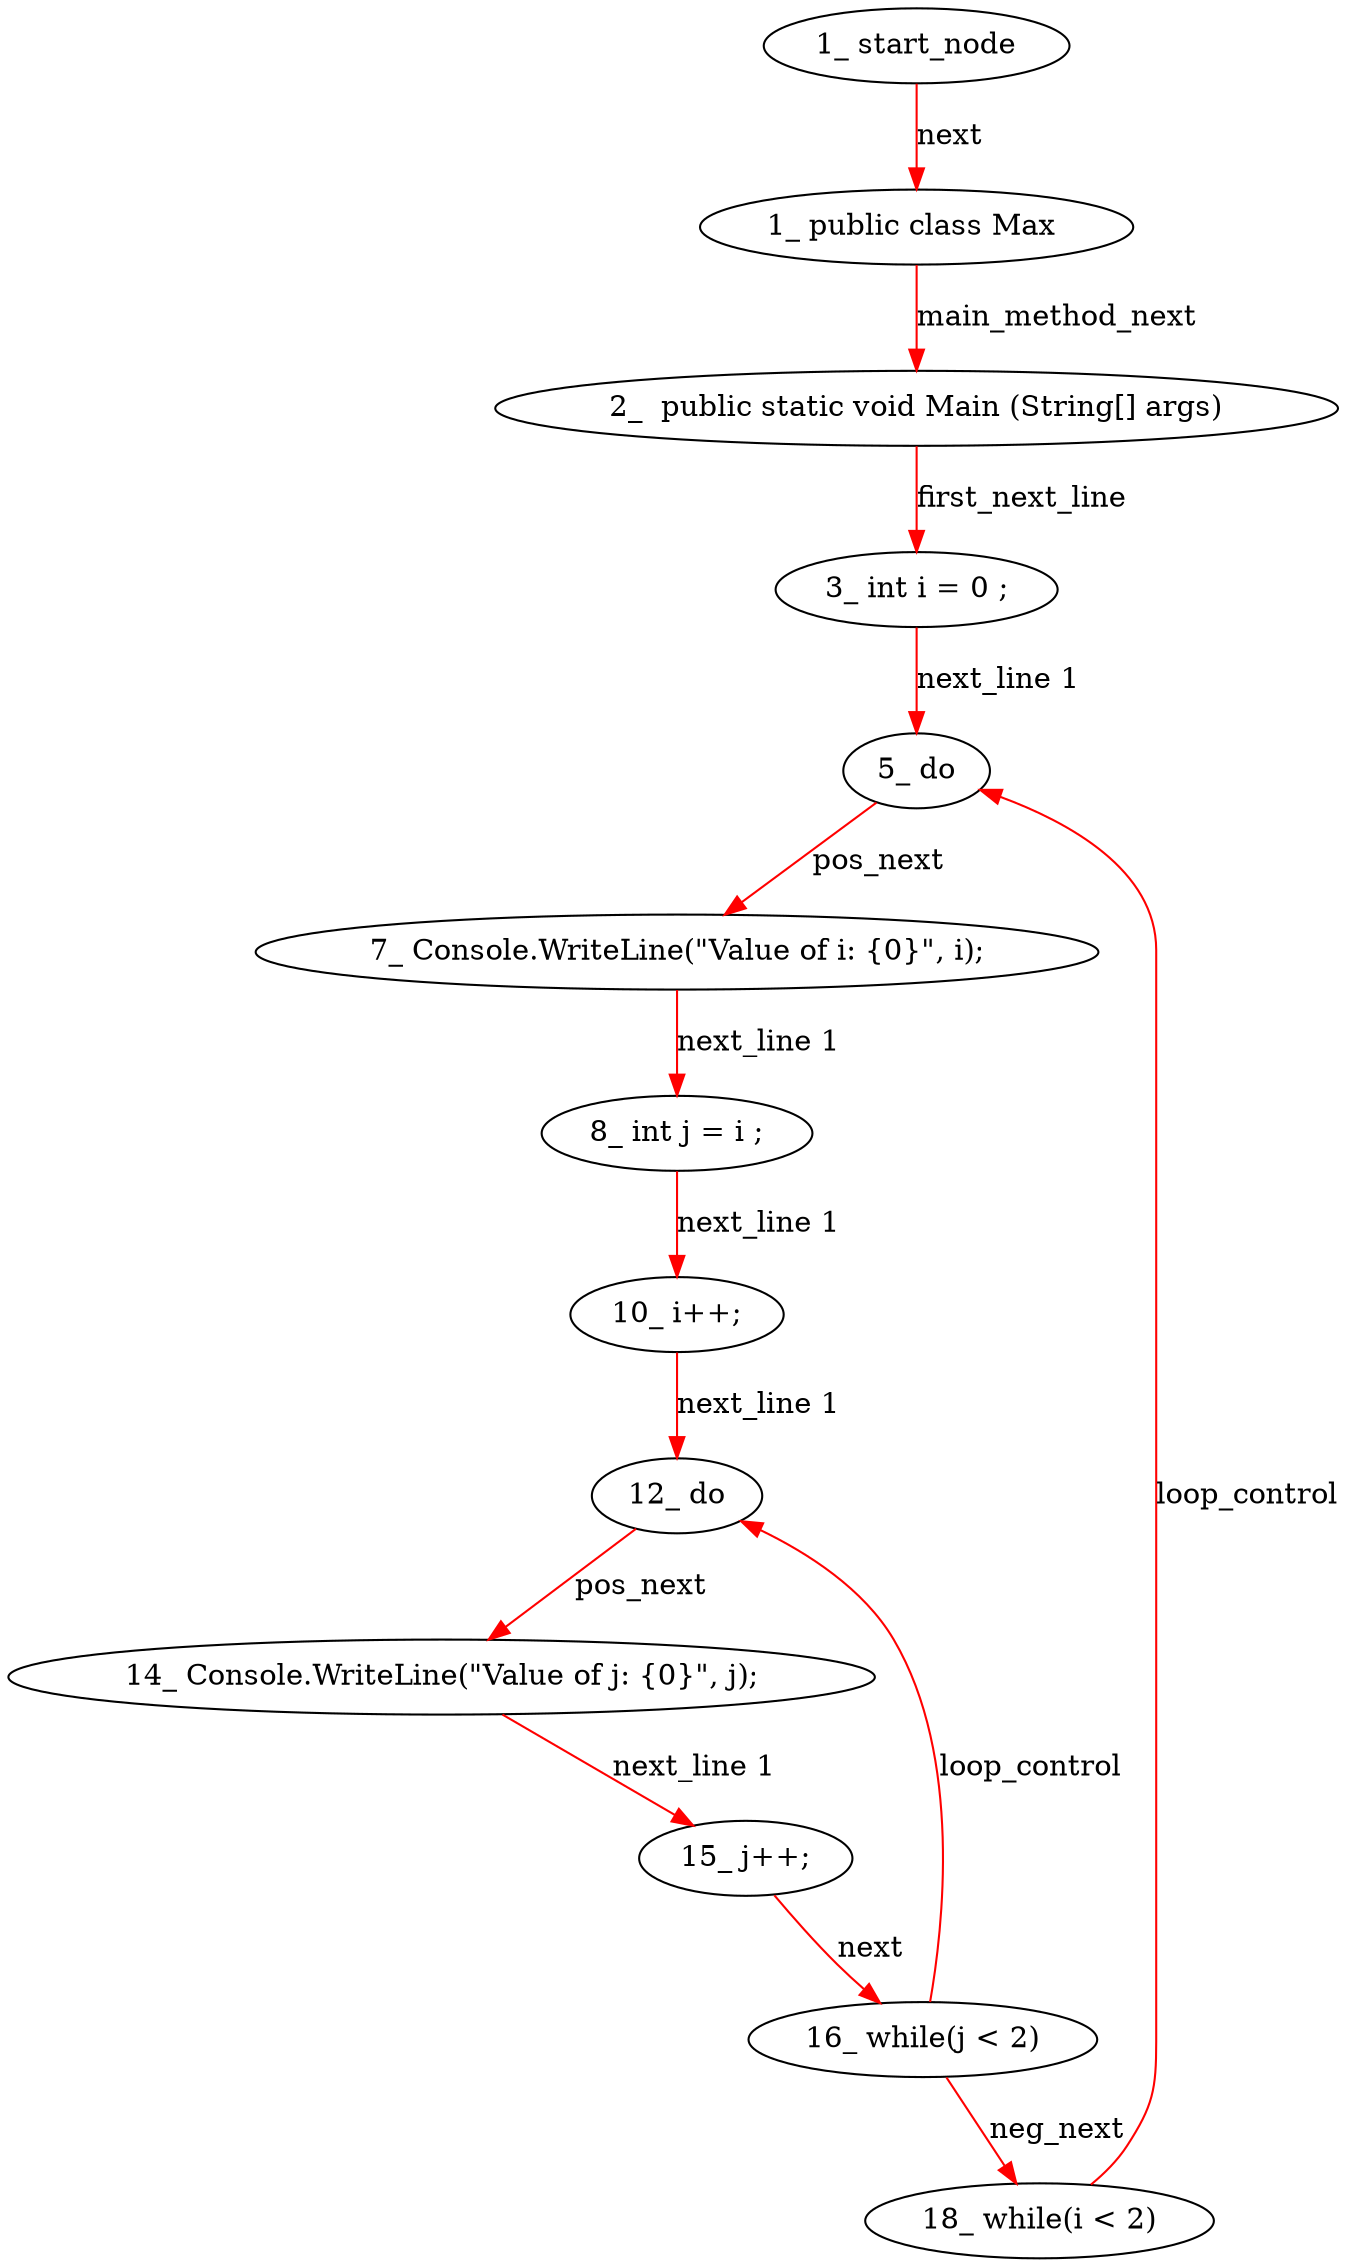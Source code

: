 digraph  {
6 [label="1_\ public\ class\ Max\ ", type_label=class_declaration];
10 [label="2_\ \ public\ static\ void\ Main\ \(String\[\]\ args\)", type_label=method_declaration];
22 [label="3_\ int\ i\ =\ 0\ ;", type_label=local_declaration];
29 [label="5_\ do", type_label=do];
31 [label="7_\ Console\.WriteLine\(\"Value\ of\ i:\ \{0\}\",\ i\);", type_label=expression_statement];
41 [label="8_\ int\ j\ =\ i\ ;", type_label=local_declaration];
48 [label="10_\ i\+\+;", type_label=expression_statement];
51 [label="12_\ do", type_label=do];
53 [label="14_\ Console\.WriteLine\(\"Value\ of\ j:\ \{0\}\",\ j\);", type_label=expression_statement];
63 [label="15_\ j\+\+;", type_label=expression_statement];
66 [label="16_\ while\(j\ <\ 2\)", type_label=while];
69 [label="18_\ while\(i\ <\ 2\)", type_label=while];
1 [label="1_\ start_node", type_label=start];
6 -> 10  [color=red, controlflow_type=main_method_next, edge_type=CFG_edge, key=0, label=main_method_next];
10 -> 22  [color=red, controlflow_type=first_next_line, edge_type=CFG_edge, key=0, label=first_next_line];
22 -> 29  [color=red, controlflow_type="next_line 1", edge_type=CFG_edge, key=0, label="next_line 1"];
29 -> 31  [color=red, controlflow_type=pos_next, edge_type=CFG_edge, key=0, label=pos_next];
31 -> 41  [color=red, controlflow_type="next_line 1", edge_type=CFG_edge, key=0, label="next_line 1"];
41 -> 48  [color=red, controlflow_type="next_line 1", edge_type=CFG_edge, key=0, label="next_line 1"];
48 -> 51  [color=red, controlflow_type="next_line 1", edge_type=CFG_edge, key=0, label="next_line 1"];
51 -> 53  [color=red, controlflow_type=pos_next, edge_type=CFG_edge, key=0, label=pos_next];
53 -> 63  [color=red, controlflow_type="next_line 1", edge_type=CFG_edge, key=0, label="next_line 1"];
63 -> 66  [color=red, controlflow_type=next, edge_type=CFG_edge, key=0, label=next];
66 -> 51  [color=red, controlflow_type=loop_control, edge_type=CFG_edge, key=0, label=loop_control];
66 -> 69  [color=red, controlflow_type=neg_next, edge_type=CFG_edge, key=0, label=neg_next];
69 -> 29  [color=red, controlflow_type=loop_control, edge_type=CFG_edge, key=0, label=loop_control];
1 -> 6  [color=red, controlflow_type=next, edge_type=CFG_edge, key=0, label=next];
}

